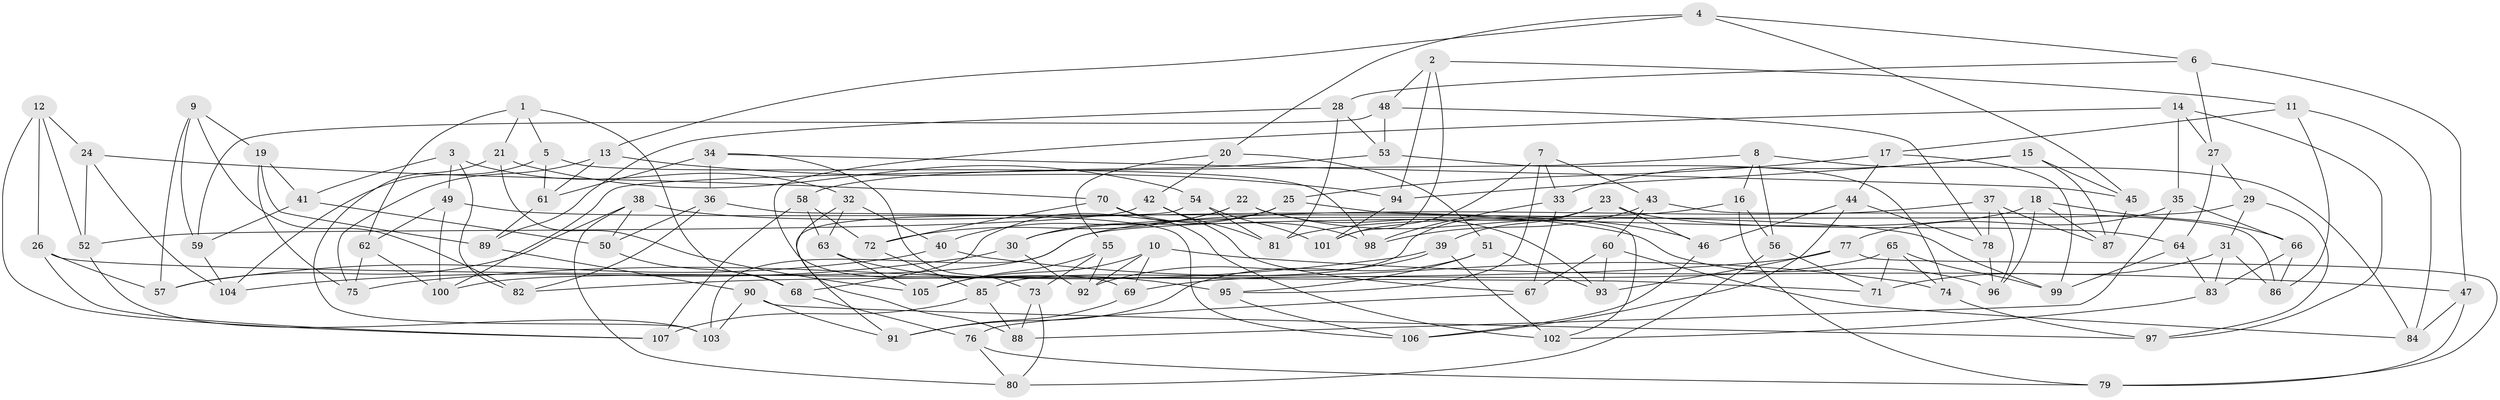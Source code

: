// Generated by graph-tools (version 1.1) at 2025/50/03/09/25 03:50:51]
// undirected, 107 vertices, 214 edges
graph export_dot {
graph [start="1"]
  node [color=gray90,style=filled];
  1;
  2;
  3;
  4;
  5;
  6;
  7;
  8;
  9;
  10;
  11;
  12;
  13;
  14;
  15;
  16;
  17;
  18;
  19;
  20;
  21;
  22;
  23;
  24;
  25;
  26;
  27;
  28;
  29;
  30;
  31;
  32;
  33;
  34;
  35;
  36;
  37;
  38;
  39;
  40;
  41;
  42;
  43;
  44;
  45;
  46;
  47;
  48;
  49;
  50;
  51;
  52;
  53;
  54;
  55;
  56;
  57;
  58;
  59;
  60;
  61;
  62;
  63;
  64;
  65;
  66;
  67;
  68;
  69;
  70;
  71;
  72;
  73;
  74;
  75;
  76;
  77;
  78;
  79;
  80;
  81;
  82;
  83;
  84;
  85;
  86;
  87;
  88;
  89;
  90;
  91;
  92;
  93;
  94;
  95;
  96;
  97;
  98;
  99;
  100;
  101;
  102;
  103;
  104;
  105;
  106;
  107;
  1 -- 5;
  1 -- 21;
  1 -- 62;
  1 -- 68;
  2 -- 48;
  2 -- 11;
  2 -- 94;
  2 -- 101;
  3 -- 49;
  3 -- 32;
  3 -- 82;
  3 -- 41;
  4 -- 6;
  4 -- 20;
  4 -- 45;
  4 -- 13;
  5 -- 98;
  5 -- 61;
  5 -- 104;
  6 -- 47;
  6 -- 27;
  6 -- 28;
  7 -- 43;
  7 -- 33;
  7 -- 95;
  7 -- 101;
  8 -- 16;
  8 -- 100;
  8 -- 84;
  8 -- 56;
  9 -- 57;
  9 -- 59;
  9 -- 19;
  9 -- 82;
  10 -- 47;
  10 -- 92;
  10 -- 69;
  10 -- 105;
  11 -- 86;
  11 -- 84;
  11 -- 17;
  12 -- 107;
  12 -- 26;
  12 -- 24;
  12 -- 52;
  13 -- 75;
  13 -- 61;
  13 -- 94;
  14 -- 69;
  14 -- 35;
  14 -- 97;
  14 -- 27;
  15 -- 94;
  15 -- 45;
  15 -- 87;
  15 -- 33;
  16 -- 79;
  16 -- 56;
  16 -- 30;
  17 -- 25;
  17 -- 99;
  17 -- 44;
  18 -- 87;
  18 -- 96;
  18 -- 81;
  18 -- 66;
  19 -- 75;
  19 -- 89;
  19 -- 41;
  20 -- 51;
  20 -- 55;
  20 -- 42;
  21 -- 54;
  21 -- 105;
  21 -- 103;
  22 -- 93;
  22 -- 46;
  22 -- 40;
  22 -- 72;
  23 -- 85;
  23 -- 64;
  23 -- 46;
  23 -- 39;
  24 -- 70;
  24 -- 104;
  24 -- 52;
  25 -- 30;
  25 -- 68;
  25 -- 102;
  26 -- 107;
  26 -- 57;
  26 -- 71;
  27 -- 64;
  27 -- 29;
  28 -- 53;
  28 -- 81;
  28 -- 89;
  29 -- 31;
  29 -- 97;
  29 -- 100;
  30 -- 104;
  30 -- 92;
  31 -- 71;
  31 -- 83;
  31 -- 86;
  32 -- 40;
  32 -- 63;
  32 -- 88;
  33 -- 67;
  33 -- 98;
  34 -- 45;
  34 -- 36;
  34 -- 73;
  34 -- 61;
  35 -- 77;
  35 -- 66;
  35 -- 88;
  36 -- 50;
  36 -- 106;
  36 -- 82;
  37 -- 96;
  37 -- 78;
  37 -- 87;
  37 -- 103;
  38 -- 50;
  38 -- 57;
  38 -- 80;
  38 -- 96;
  39 -- 102;
  39 -- 75;
  39 -- 92;
  40 -- 57;
  40 -- 74;
  41 -- 59;
  41 -- 50;
  42 -- 81;
  42 -- 67;
  42 -- 52;
  43 -- 86;
  43 -- 60;
  43 -- 98;
  44 -- 106;
  44 -- 78;
  44 -- 46;
  45 -- 87;
  46 -- 106;
  47 -- 79;
  47 -- 84;
  48 -- 59;
  48 -- 53;
  48 -- 78;
  49 -- 62;
  49 -- 99;
  49 -- 100;
  50 -- 68;
  51 -- 93;
  51 -- 95;
  51 -- 91;
  52 -- 103;
  53 -- 58;
  53 -- 74;
  54 -- 91;
  54 -- 81;
  54 -- 101;
  55 -- 105;
  55 -- 73;
  55 -- 92;
  56 -- 80;
  56 -- 71;
  58 -- 72;
  58 -- 63;
  58 -- 107;
  59 -- 104;
  60 -- 84;
  60 -- 67;
  60 -- 93;
  61 -- 89;
  62 -- 100;
  62 -- 75;
  63 -- 95;
  63 -- 105;
  64 -- 99;
  64 -- 83;
  65 -- 69;
  65 -- 99;
  65 -- 74;
  65 -- 71;
  66 -- 83;
  66 -- 86;
  67 -- 76;
  68 -- 76;
  69 -- 91;
  70 -- 72;
  70 -- 98;
  70 -- 102;
  72 -- 85;
  73 -- 80;
  73 -- 88;
  74 -- 97;
  76 -- 80;
  76 -- 79;
  77 -- 82;
  77 -- 79;
  77 -- 93;
  78 -- 96;
  83 -- 102;
  85 -- 88;
  85 -- 107;
  89 -- 90;
  90 -- 97;
  90 -- 103;
  90 -- 91;
  94 -- 101;
  95 -- 106;
}
